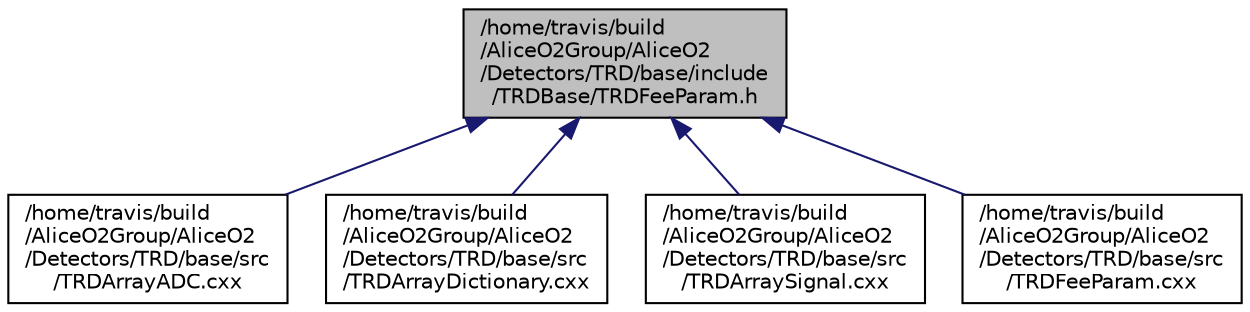 digraph "/home/travis/build/AliceO2Group/AliceO2/Detectors/TRD/base/include/TRDBase/TRDFeeParam.h"
{
 // INTERACTIVE_SVG=YES
  bgcolor="transparent";
  edge [fontname="Helvetica",fontsize="10",labelfontname="Helvetica",labelfontsize="10"];
  node [fontname="Helvetica",fontsize="10",shape=record];
  Node1 [label="/home/travis/build\l/AliceO2Group/AliceO2\l/Detectors/TRD/base/include\l/TRDBase/TRDFeeParam.h",height=0.2,width=0.4,color="black", fillcolor="grey75", style="filled" fontcolor="black"];
  Node1 -> Node2 [dir="back",color="midnightblue",fontsize="10",style="solid",fontname="Helvetica"];
  Node2 [label="/home/travis/build\l/AliceO2Group/AliceO2\l/Detectors/TRD/base/src\l/TRDArrayADC.cxx",height=0.2,width=0.4,color="black",URL="$dd/d34/TRDArrayADC_8cxx.html"];
  Node1 -> Node3 [dir="back",color="midnightblue",fontsize="10",style="solid",fontname="Helvetica"];
  Node3 [label="/home/travis/build\l/AliceO2Group/AliceO2\l/Detectors/TRD/base/src\l/TRDArrayDictionary.cxx",height=0.2,width=0.4,color="black",URL="$d4/d67/TRDArrayDictionary_8cxx.html"];
  Node1 -> Node4 [dir="back",color="midnightblue",fontsize="10",style="solid",fontname="Helvetica"];
  Node4 [label="/home/travis/build\l/AliceO2Group/AliceO2\l/Detectors/TRD/base/src\l/TRDArraySignal.cxx",height=0.2,width=0.4,color="black",URL="$de/d48/TRDArraySignal_8cxx.html"];
  Node1 -> Node5 [dir="back",color="midnightblue",fontsize="10",style="solid",fontname="Helvetica"];
  Node5 [label="/home/travis/build\l/AliceO2Group/AliceO2\l/Detectors/TRD/base/src\l/TRDFeeParam.cxx",height=0.2,width=0.4,color="black",URL="$d3/d4e/TRDFeeParam_8cxx.html"];
}
